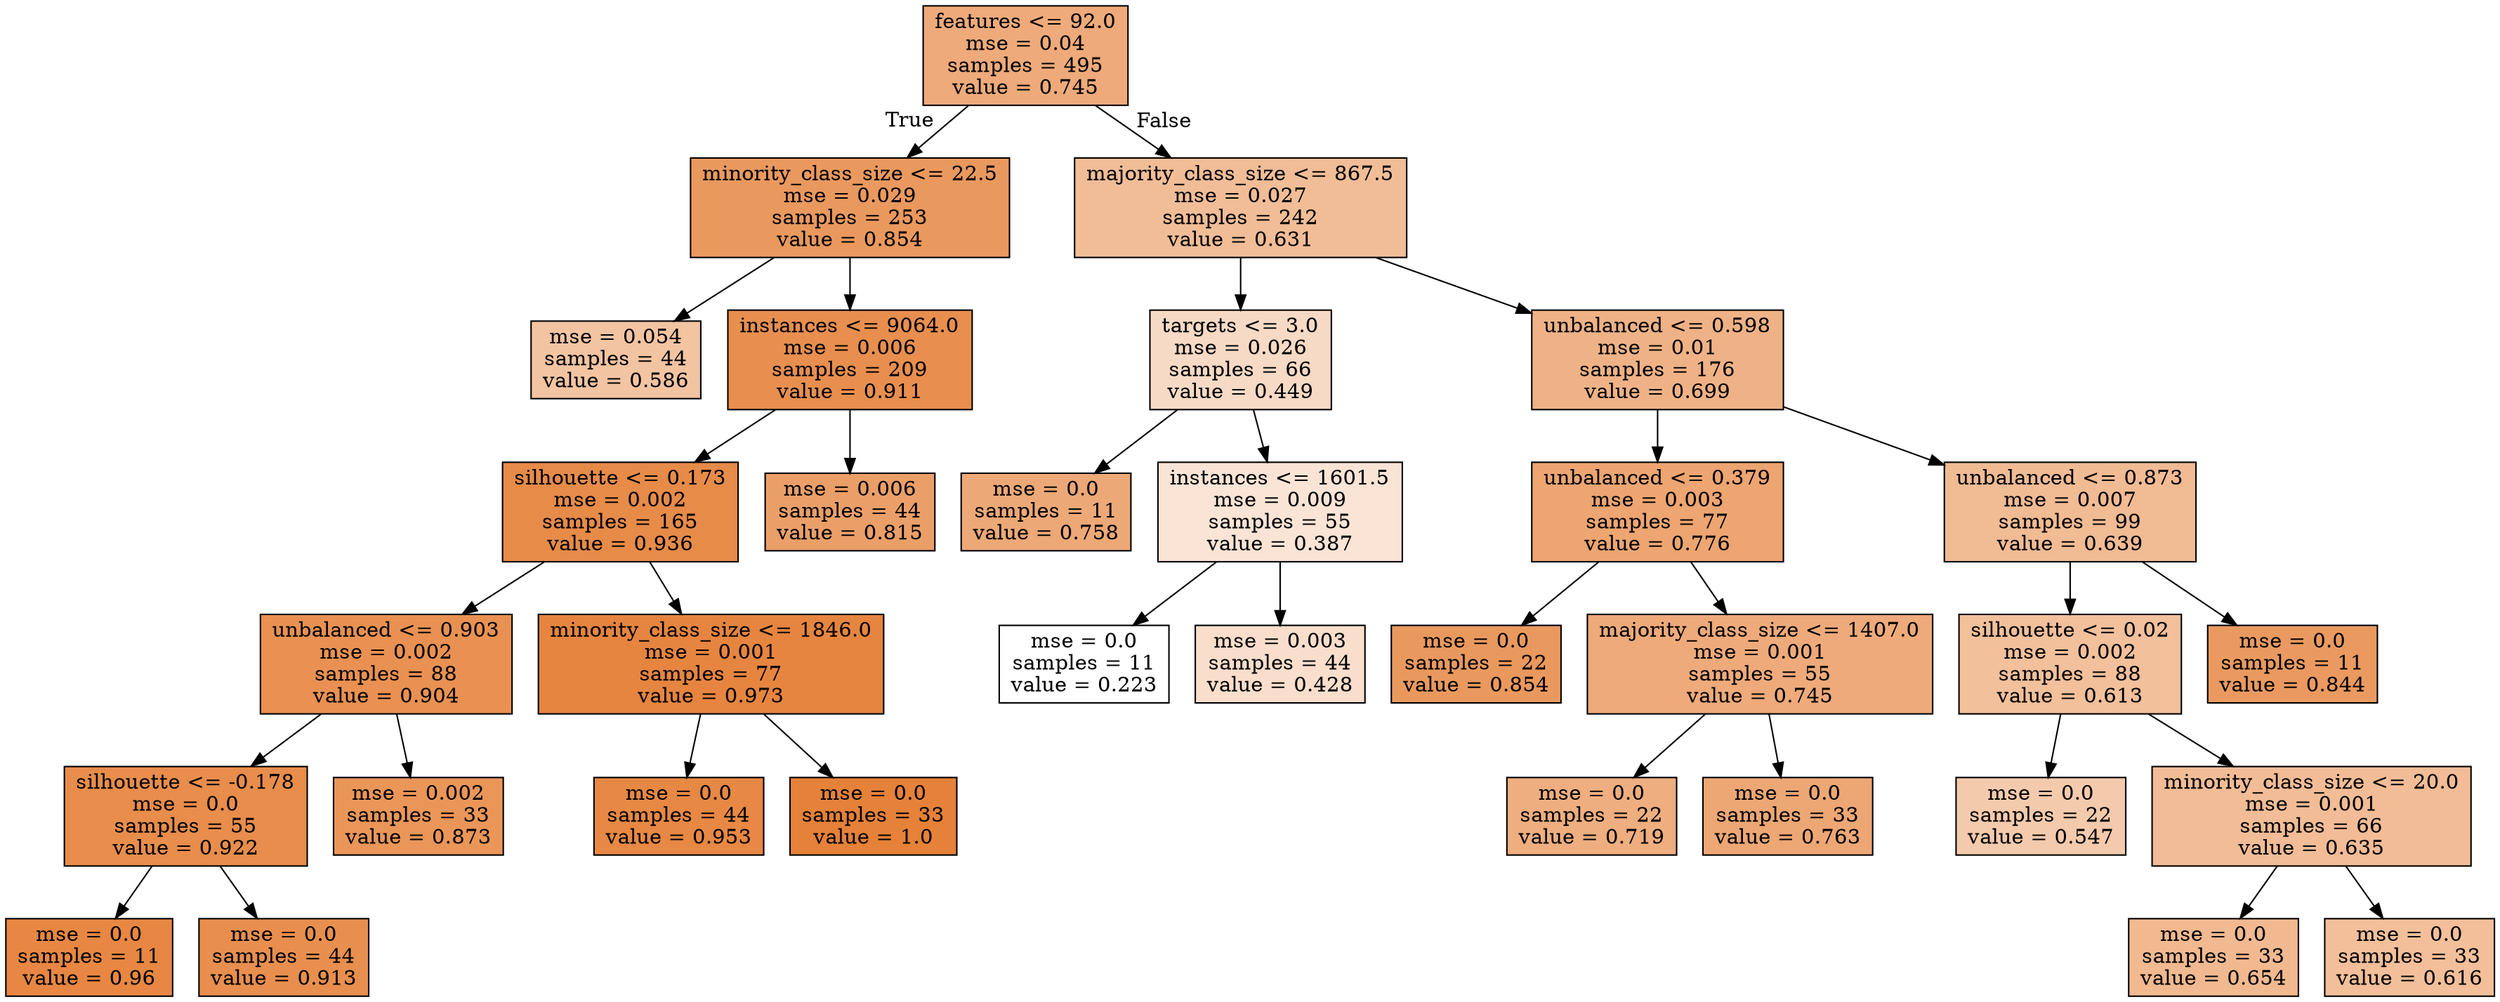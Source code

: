 digraph Tree {
node [shape=box, style="filled", color="black"] ;
0 [label="features <= 92.0\nmse = 0.04\nsamples = 495\nvalue = 0.745", fillcolor="#e58139ab"] ;
1 [label="minority_class_size <= 22.5\nmse = 0.029\nsamples = 253\nvalue = 0.854", fillcolor="#e58139cf"] ;
0 -> 1 [labeldistance=2.5, labelangle=45, headlabel="True"] ;
2 [label="mse = 0.054\nsamples = 44\nvalue = 0.586", fillcolor="#e5813977"] ;
1 -> 2 ;
3 [label="instances <= 9064.0\nmse = 0.006\nsamples = 209\nvalue = 0.911", fillcolor="#e58139e2"] ;
1 -> 3 ;
4 [label="silhouette <= 0.173\nmse = 0.002\nsamples = 165\nvalue = 0.936", fillcolor="#e58139ea"] ;
3 -> 4 ;
5 [label="unbalanced <= 0.903\nmse = 0.002\nsamples = 88\nvalue = 0.904", fillcolor="#e58139df"] ;
4 -> 5 ;
6 [label="silhouette <= -0.178\nmse = 0.0\nsamples = 55\nvalue = 0.922", fillcolor="#e58139e6"] ;
5 -> 6 ;
7 [label="mse = 0.0\nsamples = 11\nvalue = 0.96", fillcolor="#e58139f2"] ;
6 -> 7 ;
8 [label="mse = 0.0\nsamples = 44\nvalue = 0.913", fillcolor="#e58139e2"] ;
6 -> 8 ;
9 [label="mse = 0.002\nsamples = 33\nvalue = 0.873", fillcolor="#e58139d5"] ;
5 -> 9 ;
10 [label="minority_class_size <= 1846.0\nmse = 0.001\nsamples = 77\nvalue = 0.973", fillcolor="#e58139f6"] ;
4 -> 10 ;
11 [label="mse = 0.0\nsamples = 44\nvalue = 0.953", fillcolor="#e58139f0"] ;
10 -> 11 ;
12 [label="mse = 0.0\nsamples = 33\nvalue = 1.0", fillcolor="#e58139ff"] ;
10 -> 12 ;
13 [label="mse = 0.006\nsamples = 44\nvalue = 0.815", fillcolor="#e58139c2"] ;
3 -> 13 ;
14 [label="majority_class_size <= 867.5\nmse = 0.027\nsamples = 242\nvalue = 0.631", fillcolor="#e5813986"] ;
0 -> 14 [labeldistance=2.5, labelangle=-45, headlabel="False"] ;
15 [label="targets <= 3.0\nmse = 0.026\nsamples = 66\nvalue = 0.449", fillcolor="#e581394a"] ;
14 -> 15 ;
16 [label="mse = 0.0\nsamples = 11\nvalue = 0.758", fillcolor="#e58139af"] ;
15 -> 16 ;
17 [label="instances <= 1601.5\nmse = 0.009\nsamples = 55\nvalue = 0.387", fillcolor="#e5813936"] ;
15 -> 17 ;
18 [label="mse = 0.0\nsamples = 11\nvalue = 0.223", fillcolor="#e5813900"] ;
17 -> 18 ;
19 [label="mse = 0.003\nsamples = 44\nvalue = 0.428", fillcolor="#e5813943"] ;
17 -> 19 ;
20 [label="unbalanced <= 0.598\nmse = 0.01\nsamples = 176\nvalue = 0.699", fillcolor="#e581399c"] ;
14 -> 20 ;
21 [label="unbalanced <= 0.379\nmse = 0.003\nsamples = 77\nvalue = 0.776", fillcolor="#e58139b6"] ;
20 -> 21 ;
22 [label="mse = 0.0\nsamples = 22\nvalue = 0.854", fillcolor="#e58139cf"] ;
21 -> 22 ;
23 [label="majority_class_size <= 1407.0\nmse = 0.001\nsamples = 55\nvalue = 0.745", fillcolor="#e58139ab"] ;
21 -> 23 ;
24 [label="mse = 0.0\nsamples = 22\nvalue = 0.719", fillcolor="#e58139a3"] ;
23 -> 24 ;
25 [label="mse = 0.0\nsamples = 33\nvalue = 0.763", fillcolor="#e58139b1"] ;
23 -> 25 ;
26 [label="unbalanced <= 0.873\nmse = 0.007\nsamples = 99\nvalue = 0.639", fillcolor="#e5813989"] ;
20 -> 26 ;
27 [label="silhouette <= 0.02\nmse = 0.002\nsamples = 88\nvalue = 0.613", fillcolor="#e5813980"] ;
26 -> 27 ;
28 [label="mse = 0.0\nsamples = 22\nvalue = 0.547", fillcolor="#e581396a"] ;
27 -> 28 ;
29 [label="minority_class_size <= 20.0\nmse = 0.001\nsamples = 66\nvalue = 0.635", fillcolor="#e5813987"] ;
27 -> 29 ;
30 [label="mse = 0.0\nsamples = 33\nvalue = 0.654", fillcolor="#e581398e"] ;
29 -> 30 ;
31 [label="mse = 0.0\nsamples = 33\nvalue = 0.616", fillcolor="#e5813981"] ;
29 -> 31 ;
32 [label="mse = 0.0\nsamples = 11\nvalue = 0.844", fillcolor="#e58139cc"] ;
26 -> 32 ;
}